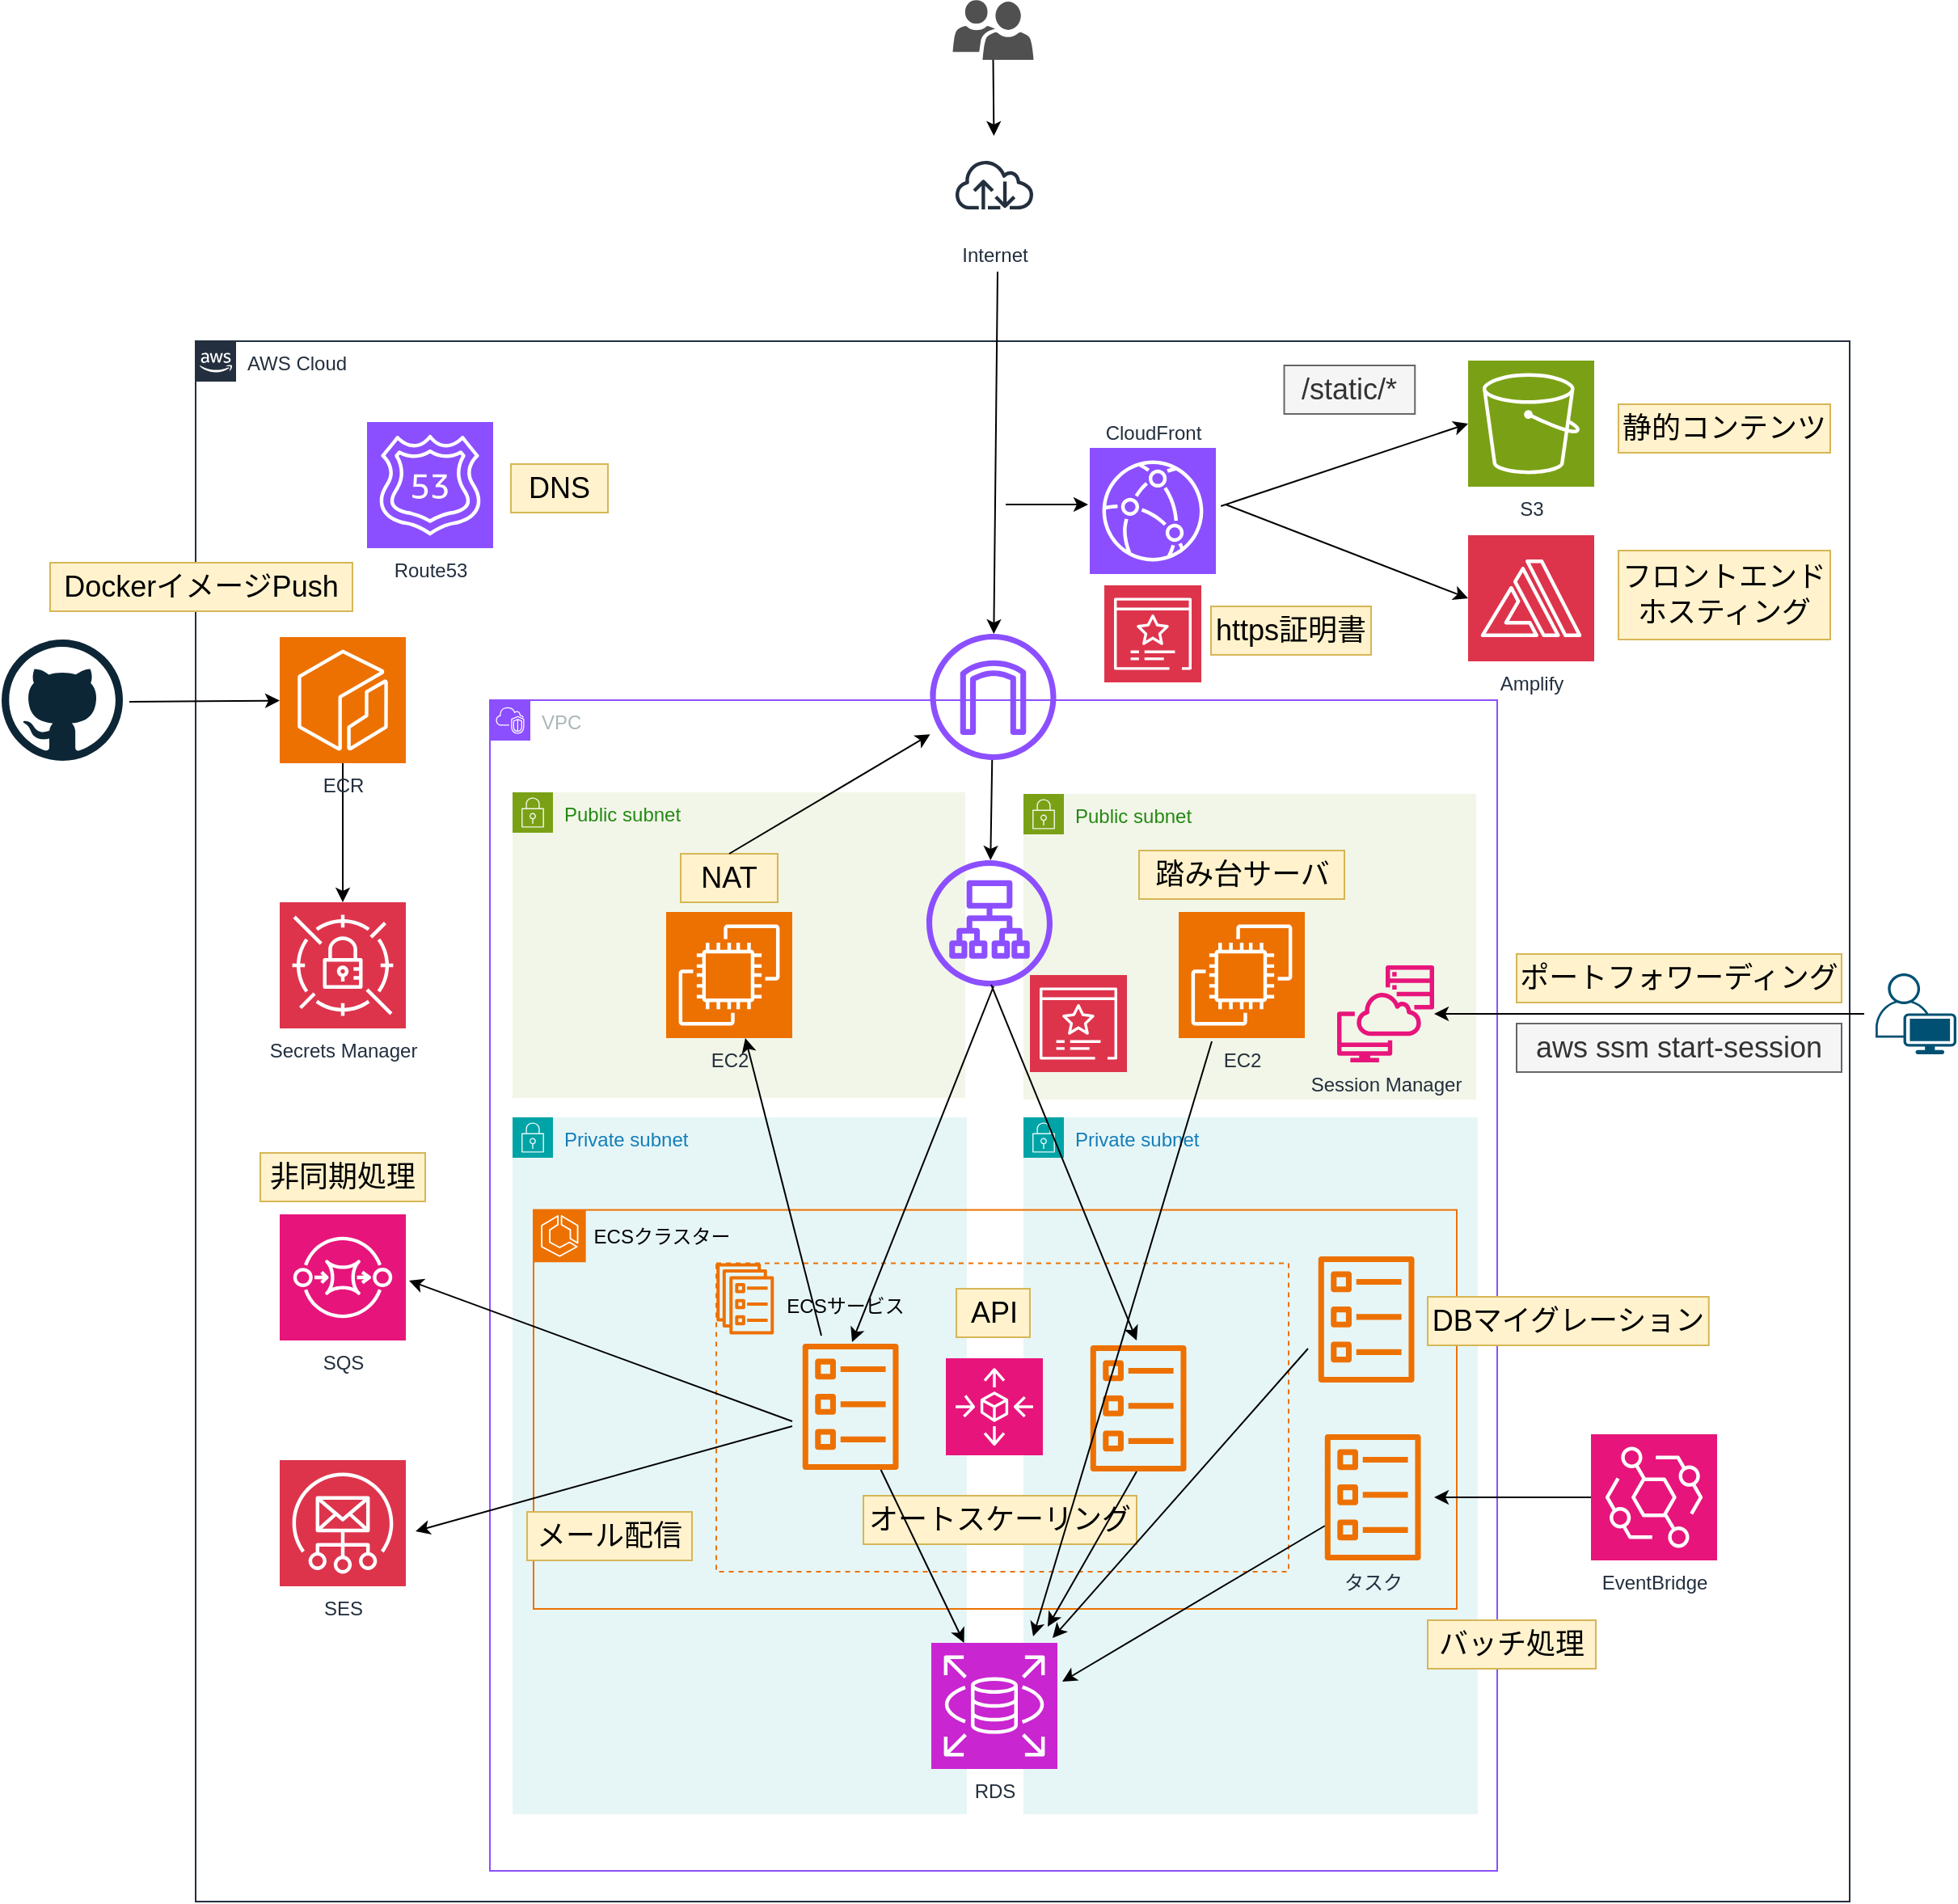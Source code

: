 <mxfile>
    <diagram id="M6GW4i6_IKV6BWa_rHXB" name="ページ1">
        <mxGraphModel dx="1725" dy="971" grid="0" gridSize="10" guides="1" tooltips="1" connect="1" arrows="1" fold="1" page="0" pageScale="1" pageWidth="827" pageHeight="1169" math="0" shadow="0">
            <root>
                <mxCell id="0"/>
                <mxCell id="1" value="AWS Cloud" style="locked=1;" parent="0"/>
                <mxCell id="2" value="AWS Cloud" style="points=[[0,0],[0.25,0],[0.5,0],[0.75,0],[1,0],[1,0.25],[1,0.5],[1,0.75],[1,1],[0.75,1],[0.5,1],[0.25,1],[0,1],[0,0.75],[0,0.5],[0,0.25]];outlineConnect=0;gradientColor=none;html=1;whiteSpace=wrap;fontSize=12;fontStyle=0;container=1;pointerEvents=0;collapsible=0;recursiveResize=0;shape=mxgraph.aws4.group;grIcon=mxgraph.aws4.group_aws_cloud_alt;strokeColor=#232F3E;fillColor=none;verticalAlign=top;align=left;spacingLeft=30;fontColor=#232F3E;dashed=0;" parent="1" vertex="1">
                    <mxGeometry x="47" y="13" width="1023" height="965" as="geometry"/>
                </mxCell>
                <mxCell id="99" value="" style="edgeStyle=none;orthogonalLoop=1;jettySize=auto;html=1;exitX=0.5;exitY=0;exitDx=0;exitDy=0;" parent="2" target="65" edge="1">
                    <mxGeometry width="80" relative="1" as="geometry">
                        <mxPoint x="-41" y="223" as="sourcePoint"/>
                        <mxPoint x="83" y="149" as="targetPoint"/>
                        <Array as="points"/>
                    </mxGeometry>
                </mxCell>
                <mxCell id="3" value="ネットワーク" style="locked=1;" parent="0"/>
                <mxCell id="5" value="VPC" style="points=[[0,0],[0.25,0],[0.5,0],[0.75,0],[1,0],[1,0.25],[1,0.5],[1,0.75],[1,1],[0.75,1],[0.5,1],[0.25,1],[0,1],[0,0.75],[0,0.5],[0,0.25]];outlineConnect=0;gradientColor=none;html=1;whiteSpace=wrap;fontSize=12;fontStyle=0;container=1;pointerEvents=0;collapsible=0;recursiveResize=0;shape=mxgraph.aws4.group;grIcon=mxgraph.aws4.group_vpc2;strokeColor=#8C4FFF;fillColor=none;verticalAlign=top;align=left;spacingLeft=30;fontColor=#AAB7B8;dashed=0;" parent="3" vertex="1">
                    <mxGeometry x="229" y="235" width="623" height="724" as="geometry"/>
                </mxCell>
                <mxCell id="4" value="Public subnet" style="points=[[0,0],[0.25,0],[0.5,0],[0.75,0],[1,0],[1,0.25],[1,0.5],[1,0.75],[1,1],[0.75,1],[0.5,1],[0.25,1],[0,1],[0,0.75],[0,0.5],[0,0.25]];outlineConnect=0;gradientColor=none;html=1;whiteSpace=wrap;fontSize=12;fontStyle=0;container=1;pointerEvents=0;collapsible=0;recursiveResize=0;shape=mxgraph.aws4.group;grIcon=mxgraph.aws4.group_security_group;grStroke=0;strokeColor=#7AA116;fillColor=#F2F6E8;verticalAlign=top;align=left;spacingLeft=30;fontColor=#248814;dashed=0;" parent="5" vertex="1">
                    <mxGeometry x="14" y="57" width="280" height="189" as="geometry"/>
                </mxCell>
                <mxCell id="16" value="Public subnet" style="points=[[0,0],[0.25,0],[0.5,0],[0.75,0],[1,0],[1,0.25],[1,0.5],[1,0.75],[1,1],[0.75,1],[0.5,1],[0.25,1],[0,1],[0,0.75],[0,0.5],[0,0.25]];outlineConnect=0;gradientColor=none;html=1;whiteSpace=wrap;fontSize=12;fontStyle=0;container=1;pointerEvents=0;collapsible=0;recursiveResize=0;shape=mxgraph.aws4.group;grIcon=mxgraph.aws4.group_security_group;grStroke=0;strokeColor=#7AA116;fillColor=#F2F6E8;verticalAlign=top;align=left;spacingLeft=30;fontColor=#248814;dashed=0;" parent="5" vertex="1">
                    <mxGeometry x="330" y="58" width="280" height="189" as="geometry"/>
                </mxCell>
                <mxCell id="29" value="Private subnet" style="points=[[0,0],[0.25,0],[0.5,0],[0.75,0],[1,0],[1,0.25],[1,0.5],[1,0.75],[1,1],[0.75,1],[0.5,1],[0.25,1],[0,1],[0,0.75],[0,0.5],[0,0.25]];outlineConnect=0;gradientColor=none;html=1;whiteSpace=wrap;fontSize=12;fontStyle=0;container=1;pointerEvents=0;collapsible=0;recursiveResize=0;shape=mxgraph.aws4.group;grIcon=mxgraph.aws4.group_security_group;grStroke=0;strokeColor=#00A4A6;fillColor=#E6F6F7;verticalAlign=top;align=left;spacingLeft=30;fontColor=#147EBA;dashed=0;" parent="5" vertex="1">
                    <mxGeometry x="14" y="258" width="281" height="431" as="geometry"/>
                </mxCell>
                <mxCell id="30" value="Private subnet" style="points=[[0,0],[0.25,0],[0.5,0],[0.75,0],[1,0],[1,0.25],[1,0.5],[1,0.75],[1,1],[0.75,1],[0.5,1],[0.25,1],[0,1],[0,0.75],[0,0.5],[0,0.25]];outlineConnect=0;gradientColor=none;html=1;whiteSpace=wrap;fontSize=12;fontStyle=0;container=1;pointerEvents=0;collapsible=0;recursiveResize=0;shape=mxgraph.aws4.group;grIcon=mxgraph.aws4.group_security_group;grStroke=0;strokeColor=#00A4A6;fillColor=#E6F6F7;verticalAlign=top;align=left;spacingLeft=30;fontColor=#147EBA;dashed=0;" parent="5" vertex="1">
                    <mxGeometry x="330" y="258" width="281" height="431" as="geometry"/>
                </mxCell>
                <mxCell id="42" value="ECSグループ" style="locked=1;" parent="0"/>
                <mxCell id="41" value="" style="group" parent="42" vertex="1" connectable="0">
                    <mxGeometry x="369" y="499" width="354" height="275" as="geometry"/>
                </mxCell>
                <mxCell id="36" value="" style="sketch=0;outlineConnect=0;fontColor=#232F3E;gradientColor=none;fillColor=#ED7100;strokeColor=none;dashed=0;verticalLabelPosition=top;verticalAlign=bottom;align=left;html=1;fontSize=12;fontStyle=0;aspect=fixed;pointerEvents=1;shape=mxgraph.aws4.ecs_service;labelPosition=right;" parent="41" vertex="1">
                    <mxGeometry y="84.234" width="35.75" height="44" as="geometry"/>
                </mxCell>
                <mxCell id="37" value="" style="whiteSpace=wrap;html=1;fillColor=none;strokeColor=light-dark(#ed7100, #ededed);dashed=1;" parent="41" vertex="1">
                    <mxGeometry y="84.234" width="354" height="190.766" as="geometry"/>
                </mxCell>
                <mxCell id="40" value="ECSサービス" style="text;strokeColor=none;align=center;fillColor=none;html=1;verticalAlign=middle;whiteSpace=wrap;rounded=0;" parent="41" vertex="1">
                    <mxGeometry x="30.004" y="92.564" width="100.237" height="37.162" as="geometry"/>
                </mxCell>
                <mxCell id="46" value="" style="group" parent="42" vertex="1" connectable="0">
                    <mxGeometry x="256" y="461" width="571" height="336" as="geometry"/>
                </mxCell>
                <mxCell id="43" value="" style="sketch=0;points=[[0,0,0],[0.25,0,0],[0.5,0,0],[0.75,0,0],[1,0,0],[0,1,0],[0.25,1,0],[0.5,1,0],[0.75,1,0],[1,1,0],[0,0.25,0],[0,0.5,0],[0,0.75,0],[1,0.25,0],[1,0.5,0],[1,0.75,0]];outlineConnect=0;fontColor=#232F3E;fillColor=#ED7100;strokeColor=#ffffff;dashed=0;verticalLabelPosition=bottom;verticalAlign=top;align=center;html=1;fontSize=12;fontStyle=0;aspect=fixed;shape=mxgraph.aws4.resourceIcon;resIcon=mxgraph.aws4.ecs;" parent="46" vertex="1">
                    <mxGeometry y="89.248" width="32.336" height="32.336" as="geometry"/>
                </mxCell>
                <mxCell id="48" value="" style="group" parent="46" vertex="1" connectable="0">
                    <mxGeometry y="89.25" width="571" height="246.75" as="geometry"/>
                </mxCell>
                <mxCell id="44" value="" style="whiteSpace=wrap;html=1;fillColor=none;strokeColor=light-dark(#ed7100, #ededed);" parent="48" vertex="1">
                    <mxGeometry y="0.004" width="571" height="246.746" as="geometry"/>
                </mxCell>
                <mxCell id="47" value="ECSクラスター" style="text;strokeColor=none;align=center;fillColor=none;html=1;verticalAlign=middle;whiteSpace=wrap;rounded=0;" parent="48" vertex="1">
                    <mxGeometry x="19.377" width="121.353" height="33.158" as="geometry"/>
                </mxCell>
                <mxCell id="9" value="サービス" style="" parent="0"/>
                <mxCell id="17" value="" style="group" parent="9" vertex="1" connectable="0">
                    <mxGeometry x="338" y="317" width="78" height="127" as="geometry"/>
                </mxCell>
                <mxCell id="10" value="EC2" style="sketch=0;points=[[0,0,0],[0.25,0,0],[0.5,0,0],[0.75,0,0],[1,0,0],[0,1,0],[0.25,1,0],[0.5,1,0],[0.75,1,0],[1,1,0],[0,0.25,0],[0,0.5,0],[0,0.75,0],[1,0.25,0],[1,0.5,0],[1,0.75,0]];outlineConnect=0;fontColor=#232F3E;fillColor=#ED7100;strokeColor=#ffffff;dashed=0;verticalLabelPosition=bottom;verticalAlign=top;align=center;html=1;fontSize=12;fontStyle=0;aspect=fixed;shape=mxgraph.aws4.resourceIcon;resIcon=mxgraph.aws4.ec2;" parent="17" vertex="1">
                    <mxGeometry y="49" width="78" height="78" as="geometry"/>
                </mxCell>
                <mxCell id="15" value="NAT" style="text;strokeColor=#d6b656;align=center;fillColor=#fff2cc;html=1;verticalAlign=middle;whiteSpace=wrap;rounded=0;fontSize=18;" parent="17" vertex="1">
                    <mxGeometry x="9" y="13" width="60" height="30" as="geometry"/>
                </mxCell>
                <mxCell id="18" value="" style="group" parent="9" vertex="1" connectable="0">
                    <mxGeometry x="655" y="317" width="78" height="127" as="geometry"/>
                </mxCell>
                <mxCell id="19" value="EC2" style="sketch=0;points=[[0,0,0],[0.25,0,0],[0.5,0,0],[0.75,0,0],[1,0,0],[0,1,0],[0.25,1,0],[0.5,1,0],[0.75,1,0],[1,1,0],[0,0.25,0],[0,0.5,0],[0,0.75,0],[1,0.25,0],[1,0.5,0],[1,0.75,0]];outlineConnect=0;fontColor=#232F3E;fillColor=#ED7100;strokeColor=#ffffff;dashed=0;verticalLabelPosition=bottom;verticalAlign=top;align=center;html=1;fontSize=12;fontStyle=0;aspect=fixed;shape=mxgraph.aws4.resourceIcon;resIcon=mxgraph.aws4.ec2;" parent="18" vertex="1">
                    <mxGeometry y="49" width="78" height="78" as="geometry"/>
                </mxCell>
                <mxCell id="20" value="踏み台サーバ" style="text;strokeColor=#d6b656;align=center;fillColor=#fff2cc;html=1;verticalAlign=middle;whiteSpace=wrap;rounded=0;fontSize=18;" parent="18" vertex="1">
                    <mxGeometry x="-24.5" y="11" width="127" height="30" as="geometry"/>
                </mxCell>
                <mxCell id="21" value="" style="sketch=0;outlineConnect=0;fontColor=#232F3E;gradientColor=none;fillColor=#8C4FFF;strokeColor=none;dashed=0;verticalLabelPosition=bottom;verticalAlign=top;align=center;html=1;fontSize=12;fontStyle=0;aspect=fixed;pointerEvents=1;shape=mxgraph.aws4.application_load_balancer;" parent="9" vertex="1">
                    <mxGeometry x="499" y="334" width="78" height="78" as="geometry"/>
                </mxCell>
                <mxCell id="22" value="Session Manager" style="sketch=0;outlineConnect=0;fontColor=#232F3E;gradientColor=none;fillColor=#E7157B;strokeColor=none;dashed=0;verticalLabelPosition=bottom;verticalAlign=top;align=center;html=1;fontSize=12;fontStyle=0;aspect=fixed;pointerEvents=1;shape=mxgraph.aws4.systems_manager_session_manager;" parent="9" vertex="1">
                    <mxGeometry x="753" y="399" width="60" height="60" as="geometry"/>
                </mxCell>
                <mxCell id="26" value="" style="sketch=0;points=[[0,0,0],[0.25,0,0],[0.5,0,0],[0.75,0,0],[1,0,0],[0,1,0],[0.25,1,0],[0.5,1,0],[0.75,1,0],[1,1,0],[0,0.25,0],[0,0.5,0],[0,0.75,0],[1,0.25,0],[1,0.5,0],[1,0.75,0]];outlineConnect=0;fontColor=#232F3E;fillColor=#DD344C;strokeColor=#ffffff;dashed=0;verticalLabelPosition=bottom;verticalAlign=top;align=center;html=1;fontSize=12;fontStyle=0;aspect=fixed;shape=mxgraph.aws4.resourceIcon;resIcon=mxgraph.aws4.certificate_manager_3;" parent="9" vertex="1">
                    <mxGeometry x="563" y="405" width="60" height="60" as="geometry"/>
                </mxCell>
                <mxCell id="27" value="ポートフォワーディング" style="text;strokeColor=#d6b656;align=center;fillColor=#fff2cc;html=1;verticalAlign=middle;whiteSpace=wrap;rounded=0;fontSize=18;" parent="9" vertex="1">
                    <mxGeometry x="864" y="392" width="201" height="30" as="geometry"/>
                </mxCell>
                <mxCell id="28" value="aws ssm start-session" style="text;strokeColor=#666666;align=center;fillColor=#f5f5f5;html=1;verticalAlign=middle;whiteSpace=wrap;rounded=0;fontSize=18;fontColor=#333333;" parent="9" vertex="1">
                    <mxGeometry x="864" y="435" width="201" height="30" as="geometry"/>
                </mxCell>
                <mxCell id="31" value="" style="sketch=0;points=[[0,0,0],[0.25,0,0],[0.5,0,0],[0.75,0,0],[1,0,0],[0,1,0],[0.25,1,0],[0.5,1,0],[0.75,1,0],[1,1,0],[0,0.25,0],[0,0.5,0],[0,0.75,0],[1,0.25,0],[1,0.5,0],[1,0.75,0]];points=[[0,0,0],[0.25,0,0],[0.5,0,0],[0.75,0,0],[1,0,0],[0,1,0],[0.25,1,0],[0.5,1,0],[0.75,1,0],[1,1,0],[0,0.25,0],[0,0.5,0],[0,0.75,0],[1,0.25,0],[1,0.5,0],[1,0.75,0]];outlineConnect=0;fontColor=#232F3E;fillColor=#E7157B;strokeColor=#ffffff;dashed=0;verticalLabelPosition=bottom;verticalAlign=top;align=center;html=1;fontSize=12;fontStyle=0;aspect=fixed;shape=mxgraph.aws4.resourceIcon;resIcon=mxgraph.aws4.autoscaling;" parent="9" vertex="1">
                    <mxGeometry x="511" y="642" width="60" height="60" as="geometry"/>
                </mxCell>
                <mxCell id="32" value="オートスケーリング" style="text;strokeColor=#d6b656;align=center;fillColor=#fff2cc;html=1;verticalAlign=middle;whiteSpace=wrap;rounded=0;fontSize=18;" parent="9" vertex="1">
                    <mxGeometry x="460" y="727" width="169" height="30" as="geometry"/>
                </mxCell>
                <mxCell id="33" value="API" style="text;strokeColor=#d6b656;align=center;fillColor=#fff2cc;html=1;verticalAlign=middle;whiteSpace=wrap;rounded=0;fontSize=18;" parent="9" vertex="1">
                    <mxGeometry x="517.5" y="599" width="45.5" height="30" as="geometry"/>
                </mxCell>
                <mxCell id="34" value="" style="sketch=0;outlineConnect=0;fontColor=#232F3E;gradientColor=none;fillColor=#ED7100;strokeColor=none;dashed=0;verticalLabelPosition=bottom;verticalAlign=top;align=center;html=1;fontSize=12;fontStyle=0;aspect=fixed;pointerEvents=1;shape=mxgraph.aws4.ecs_task;" parent="9" vertex="1">
                    <mxGeometry x="422" y="633" width="60.13" height="78" as="geometry"/>
                </mxCell>
                <mxCell id="35" value="" style="sketch=0;outlineConnect=0;fontColor=#232F3E;gradientColor=none;fillColor=#ED7100;strokeColor=none;dashed=0;verticalLabelPosition=bottom;verticalAlign=top;align=center;html=1;fontSize=12;fontStyle=0;aspect=fixed;pointerEvents=1;shape=mxgraph.aws4.ecs_task;" parent="9" vertex="1">
                    <mxGeometry x="600" y="634" width="60.13" height="78" as="geometry"/>
                </mxCell>
                <mxCell id="49" value="タスク" style="sketch=0;outlineConnect=0;fontColor=#232F3E;gradientColor=none;fillColor=#ED7100;strokeColor=none;dashed=0;verticalLabelPosition=bottom;verticalAlign=top;align=center;html=1;fontSize=12;fontStyle=0;aspect=fixed;pointerEvents=1;shape=mxgraph.aws4.ecs_task;" parent="9" vertex="1">
                    <mxGeometry x="745" y="689" width="60.13" height="78" as="geometry"/>
                </mxCell>
                <mxCell id="50" value="" style="sketch=0;outlineConnect=0;fontColor=#232F3E;gradientColor=none;fillColor=#ED7100;strokeColor=none;dashed=0;verticalLabelPosition=bottom;verticalAlign=top;align=center;html=1;fontSize=12;fontStyle=0;aspect=fixed;pointerEvents=1;shape=mxgraph.aws4.ecs_task;" parent="9" vertex="1">
                    <mxGeometry x="741" y="579" width="60.13" height="78" as="geometry"/>
                </mxCell>
                <mxCell id="51" value="RDS" style="sketch=0;points=[[0,0,0],[0.25,0,0],[0.5,0,0],[0.75,0,0],[1,0,0],[0,1,0],[0.25,1,0],[0.5,1,0],[0.75,1,0],[1,1,0],[0,0.25,0],[0,0.5,0],[0,0.75,0],[1,0.25,0],[1,0.5,0],[1,0.75,0]];outlineConnect=0;fontColor=#232F3E;fillColor=#C925D1;strokeColor=#ffffff;dashed=0;verticalLabelPosition=bottom;verticalAlign=top;align=center;html=1;fontSize=12;fontStyle=0;aspect=fixed;shape=mxgraph.aws4.resourceIcon;resIcon=mxgraph.aws4.rds;" parent="9" vertex="1">
                    <mxGeometry x="502" y="818" width="78" height="78" as="geometry"/>
                </mxCell>
                <mxCell id="53" value="" style="edgeStyle=none;orthogonalLoop=1;jettySize=auto;html=1;" parent="9" source="49" edge="1">
                    <mxGeometry width="80" relative="1" as="geometry">
                        <mxPoint x="655" y="772" as="sourcePoint"/>
                        <mxPoint x="583" y="842" as="targetPoint"/>
                        <Array as="points"/>
                    </mxGeometry>
                </mxCell>
                <mxCell id="54" value="" style="edgeStyle=none;orthogonalLoop=1;jettySize=auto;html=1;" parent="9" edge="1">
                    <mxGeometry width="80" relative="1" as="geometry">
                        <mxPoint x="735" y="636" as="sourcePoint"/>
                        <mxPoint x="577" y="815" as="targetPoint"/>
                        <Array as="points"/>
                    </mxGeometry>
                </mxCell>
                <mxCell id="55" value="" style="edgeStyle=none;orthogonalLoop=1;jettySize=auto;html=1;" parent="9" edge="1">
                    <mxGeometry width="80" relative="1" as="geometry">
                        <mxPoint x="675.5" y="446" as="sourcePoint"/>
                        <mxPoint x="565" y="814" as="targetPoint"/>
                        <Array as="points"/>
                    </mxGeometry>
                </mxCell>
                <mxCell id="56" value="" style="edgeStyle=none;orthogonalLoop=1;jettySize=auto;html=1;" parent="9" edge="1">
                    <mxGeometry width="80" relative="1" as="geometry">
                        <mxPoint x="540.5" y="412" as="sourcePoint"/>
                        <mxPoint x="453" y="632" as="targetPoint"/>
                        <Array as="points"/>
                    </mxGeometry>
                </mxCell>
                <mxCell id="57" value="" style="edgeStyle=none;orthogonalLoop=1;jettySize=auto;html=1;exitX=0.513;exitY=0.987;exitDx=0;exitDy=0;exitPerimeter=0;" parent="9" source="21" edge="1">
                    <mxGeometry width="80" relative="1" as="geometry">
                        <mxPoint x="550.5" y="422" as="sourcePoint"/>
                        <mxPoint x="629" y="631" as="targetPoint"/>
                        <Array as="points"/>
                    </mxGeometry>
                </mxCell>
                <mxCell id="58" value="" style="edgeStyle=none;orthogonalLoop=1;jettySize=auto;html=1;" parent="9" target="10" edge="1">
                    <mxGeometry width="80" relative="1" as="geometry">
                        <mxPoint x="434" y="628" as="sourcePoint"/>
                        <mxPoint x="328.5" y="822" as="targetPoint"/>
                        <Array as="points"/>
                    </mxGeometry>
                </mxCell>
                <mxCell id="59" value="" style="sketch=0;outlineConnect=0;fontColor=#232F3E;gradientColor=none;fillColor=#8C4FFF;strokeColor=none;dashed=0;verticalLabelPosition=bottom;verticalAlign=top;align=center;html=1;fontSize=12;fontStyle=0;aspect=fixed;pointerEvents=1;shape=mxgraph.aws4.internet_gateway;" parent="9" vertex="1">
                    <mxGeometry x="501.25" y="194" width="78" height="78" as="geometry"/>
                </mxCell>
                <mxCell id="60" value="" style="edgeStyle=none;orthogonalLoop=1;jettySize=auto;html=1;" parent="9" source="59" target="21" edge="1">
                    <mxGeometry width="80" relative="1" as="geometry">
                        <mxPoint x="513" y="439" as="sourcePoint"/>
                        <mxPoint x="466" y="255" as="targetPoint"/>
                        <Array as="points"/>
                    </mxGeometry>
                </mxCell>
                <mxCell id="61" value="" style="edgeStyle=none;orthogonalLoop=1;jettySize=auto;html=1;exitX=0.5;exitY=0;exitDx=0;exitDy=0;" parent="9" source="15" target="59" edge="1">
                    <mxGeometry width="80" relative="1" as="geometry">
                        <mxPoint x="413" y="244" as="sourcePoint"/>
                        <mxPoint x="412" y="306" as="targetPoint"/>
                        <Array as="points"/>
                    </mxGeometry>
                </mxCell>
                <mxCell id="62" value="SES" style="sketch=0;points=[[0,0,0],[0.25,0,0],[0.5,0,0],[0.75,0,0],[1,0,0],[0,1,0],[0.25,1,0],[0.5,1,0],[0.75,1,0],[1,1,0],[0,0.25,0],[0,0.5,0],[0,0.75,0],[1,0.25,0],[1,0.5,0],[1,0.75,0]];outlineConnect=0;fontColor=#232F3E;fillColor=#DD344C;strokeColor=#ffffff;dashed=0;verticalLabelPosition=bottom;verticalAlign=top;align=center;html=1;fontSize=12;fontStyle=0;aspect=fixed;shape=mxgraph.aws4.resourceIcon;resIcon=mxgraph.aws4.simple_email_service;" parent="9" vertex="1">
                    <mxGeometry x="99" y="705" width="78" height="78" as="geometry"/>
                </mxCell>
                <mxCell id="63" value="SQS" style="sketch=0;points=[[0,0,0],[0.25,0,0],[0.5,0,0],[0.75,0,0],[1,0,0],[0,1,0],[0.25,1,0],[0.5,1,0],[0.75,1,0],[1,1,0],[0,0.25,0],[0,0.5,0],[0,0.75,0],[1,0.25,0],[1,0.5,0],[1,0.75,0]];outlineConnect=0;fontColor=#232F3E;fillColor=#E7157B;strokeColor=#ffffff;dashed=0;verticalLabelPosition=bottom;verticalAlign=top;align=center;html=1;fontSize=12;fontStyle=0;aspect=fixed;shape=mxgraph.aws4.resourceIcon;resIcon=mxgraph.aws4.sqs;" parent="9" vertex="1">
                    <mxGeometry x="99" y="553" width="78" height="78" as="geometry"/>
                </mxCell>
                <mxCell id="64" value="Secrets Manager" style="sketch=0;points=[[0,0,0],[0.25,0,0],[0.5,0,0],[0.75,0,0],[1,0,0],[0,1,0],[0.25,1,0],[0.5,1,0],[0.75,1,0],[1,1,0],[0,0.25,0],[0,0.5,0],[0,0.75,0],[1,0.25,0],[1,0.5,0],[1,0.75,0]];outlineConnect=0;fontColor=#232F3E;fillColor=#DD344C;strokeColor=#ffffff;dashed=0;verticalLabelPosition=bottom;verticalAlign=top;align=center;html=1;fontSize=12;fontStyle=0;aspect=fixed;shape=mxgraph.aws4.resourceIcon;resIcon=mxgraph.aws4.secrets_manager;" parent="9" vertex="1">
                    <mxGeometry x="99" y="360" width="78" height="78" as="geometry"/>
                </mxCell>
                <mxCell id="102" value="" style="edgeStyle=none;html=1;" edge="1" parent="9" source="65" target="64">
                    <mxGeometry relative="1" as="geometry"/>
                </mxCell>
                <mxCell id="65" value="ECR" style="sketch=0;points=[[0,0,0],[0.25,0,0],[0.5,0,0],[0.75,0,0],[1,0,0],[0,1,0],[0.25,1,0],[0.5,1,0],[0.75,1,0],[1,1,0],[0,0.25,0],[0,0.5,0],[0,0.75,0],[1,0.25,0],[1,0.5,0],[1,0.75,0]];outlineConnect=0;fontColor=#232F3E;fillColor=#ED7100;strokeColor=#ffffff;dashed=0;verticalLabelPosition=bottom;verticalAlign=top;align=center;html=1;fontSize=12;fontStyle=0;aspect=fixed;shape=mxgraph.aws4.resourceIcon;resIcon=mxgraph.aws4.ecr;" parent="9" vertex="1">
                    <mxGeometry x="99" y="196" width="78" height="78" as="geometry"/>
                </mxCell>
                <mxCell id="66" value="CloudFront" style="sketch=0;points=[[0,0,0],[0.25,0,0],[0.5,0,0],[0.75,0,0],[1,0,0],[0,1,0],[0.25,1,0],[0.5,1,0],[0.75,1,0],[1,1,0],[0,0.25,0],[0,0.5,0],[0,0.75,0],[1,0.25,0],[1,0.5,0],[1,0.75,0]];outlineConnect=0;fontColor=#232F3E;fillColor=#8C4FFF;strokeColor=#ffffff;dashed=0;verticalLabelPosition=top;verticalAlign=bottom;align=center;html=1;fontSize=12;fontStyle=0;aspect=fixed;shape=mxgraph.aws4.resourceIcon;resIcon=mxgraph.aws4.cloudfront;labelPosition=center;" parent="9" vertex="1">
                    <mxGeometry x="600" y="79" width="78" height="78" as="geometry"/>
                </mxCell>
                <mxCell id="67" value="" style="sketch=0;points=[[0,0,0],[0.25,0,0],[0.5,0,0],[0.75,0,0],[1,0,0],[0,1,0],[0.25,1,0],[0.5,1,0],[0.75,1,0],[1,1,0],[0,0.25,0],[0,0.5,0],[0,0.75,0],[1,0.25,0],[1,0.5,0],[1,0.75,0]];outlineConnect=0;fontColor=#232F3E;fillColor=#DD344C;strokeColor=#ffffff;dashed=0;verticalLabelPosition=bottom;verticalAlign=top;align=center;html=1;fontSize=12;fontStyle=0;aspect=fixed;shape=mxgraph.aws4.resourceIcon;resIcon=mxgraph.aws4.certificate_manager_3;" parent="9" vertex="1">
                    <mxGeometry x="609" y="164" width="60" height="60" as="geometry"/>
                </mxCell>
                <mxCell id="69" value="S3" style="sketch=0;points=[[0,0,0],[0.25,0,0],[0.5,0,0],[0.75,0,0],[1,0,0],[0,1,0],[0.25,1,0],[0.5,1,0],[0.75,1,0],[1,1,0],[0,0.25,0],[0,0.5,0],[0,0.75,0],[1,0.25,0],[1,0.5,0],[1,0.75,0]];outlineConnect=0;fontColor=#232F3E;fillColor=#7AA116;strokeColor=#ffffff;dashed=0;verticalLabelPosition=bottom;verticalAlign=top;align=center;html=1;fontSize=12;fontStyle=0;aspect=fixed;shape=mxgraph.aws4.resourceIcon;resIcon=mxgraph.aws4.s3;" parent="9" vertex="1">
                    <mxGeometry x="834" y="25" width="78" height="78" as="geometry"/>
                </mxCell>
                <mxCell id="70" value="Amplify" style="sketch=0;points=[[0,0,0],[0.25,0,0],[0.5,0,0],[0.75,0,0],[1,0,0],[0,1,0],[0.25,1,0],[0.5,1,0],[0.75,1,0],[1,1,0],[0,0.25,0],[0,0.5,0],[0,0.75,0],[1,0.25,0],[1,0.5,0],[1,0.75,0]];outlineConnect=0;fontColor=#232F3E;fillColor=#DD344C;strokeColor=#ffffff;dashed=0;verticalLabelPosition=bottom;verticalAlign=top;align=center;html=1;fontSize=12;fontStyle=0;aspect=fixed;shape=mxgraph.aws4.resourceIcon;resIcon=mxgraph.aws4.amplify;" parent="9" vertex="1">
                    <mxGeometry x="834" y="133" width="78" height="78" as="geometry"/>
                </mxCell>
                <mxCell id="71" value="" style="group" parent="9" vertex="1" connectable="0">
                    <mxGeometry x="153" y="63" width="149" height="78" as="geometry"/>
                </mxCell>
                <mxCell id="6" value="Route53" style="sketch=0;points=[[0,0,0],[0.25,0,0],[0.5,0,0],[0.75,0,0],[1,0,0],[0,1,0],[0.25,1,0],[0.5,1,0],[0.75,1,0],[1,1,0],[0,0.25,0],[0,0.5,0],[0,0.75,0],[1,0.25,0],[1,0.5,0],[1,0.75,0]];outlineConnect=0;fontColor=#232F3E;fillColor=#8C4FFF;strokeColor=#ffffff;dashed=0;verticalLabelPosition=bottom;verticalAlign=top;align=center;html=1;fontSize=12;fontStyle=0;aspect=fixed;shape=mxgraph.aws4.resourceIcon;resIcon=mxgraph.aws4.route_53;" parent="71" vertex="1">
                    <mxGeometry width="78" height="78" as="geometry"/>
                </mxCell>
                <mxCell id="68" value="DNS" style="text;strokeColor=#d6b656;align=center;fillColor=#fff2cc;html=1;verticalAlign=middle;whiteSpace=wrap;rounded=0;fontSize=18;" parent="71" vertex="1">
                    <mxGeometry x="89" y="26" width="60" height="30" as="geometry"/>
                </mxCell>
                <mxCell id="72" value="EventBridge" style="sketch=0;points=[[0,0,0],[0.25,0,0],[0.5,0,0],[0.75,0,0],[1,0,0],[0,1,0],[0.25,1,0],[0.5,1,0],[0.75,1,0],[1,1,0],[0,0.25,0],[0,0.5,0],[0,0.75,0],[1,0.25,0],[1,0.5,0],[1,0.75,0]];outlineConnect=0;fontColor=#232F3E;fillColor=#E7157B;strokeColor=#ffffff;dashed=0;verticalLabelPosition=bottom;verticalAlign=top;align=center;html=1;fontSize=12;fontStyle=0;aspect=fixed;shape=mxgraph.aws4.resourceIcon;resIcon=mxgraph.aws4.eventbridge;" parent="9" vertex="1">
                    <mxGeometry x="910" y="689" width="78" height="78" as="geometry"/>
                </mxCell>
                <mxCell id="73" value="" style="dashed=0;outlineConnect=0;html=1;align=center;labelPosition=center;verticalLabelPosition=bottom;verticalAlign=top;shape=mxgraph.weblogos.github" parent="9" vertex="1">
                    <mxGeometry x="-73" y="197.5" width="75" height="75" as="geometry"/>
                </mxCell>
                <mxCell id="75" value="" style="sketch=0;pointerEvents=1;shadow=0;dashed=0;html=1;strokeColor=none;labelPosition=center;verticalLabelPosition=bottom;verticalAlign=top;align=center;fillColor=#505050;shape=mxgraph.mscae.intune.user_group" parent="9" vertex="1">
                    <mxGeometry x="515.25" y="-198" width="50" height="37" as="geometry"/>
                </mxCell>
                <mxCell id="76" value="" style="points=[[0.35,0,0],[0.98,0.51,0],[1,0.71,0],[0.67,1,0],[0,0.795,0],[0,0.65,0]];verticalLabelPosition=bottom;sketch=0;html=1;verticalAlign=top;aspect=fixed;align=center;pointerEvents=1;shape=mxgraph.cisco19.user;fillColor=#005073;strokeColor=none;" parent="9" vertex="1">
                    <mxGeometry x="1086" y="404" width="50" height="50" as="geometry"/>
                </mxCell>
                <mxCell id="77" value="Internet" style="sketch=0;outlineConnect=0;fontColor=#232F3E;gradientColor=none;strokeColor=#232F3E;fillColor=#ffffff;dashed=0;verticalLabelPosition=bottom;verticalAlign=top;align=center;html=1;fontSize=12;fontStyle=0;aspect=fixed;shape=mxgraph.aws4.resourceIcon;resIcon=mxgraph.aws4.internet;" parent="9" vertex="1">
                    <mxGeometry x="511" y="-114" width="60" height="60" as="geometry"/>
                </mxCell>
                <mxCell id="78" value="DockerイメージPush" style="text;strokeColor=#d6b656;align=center;fillColor=#fff2cc;html=1;verticalAlign=middle;whiteSpace=wrap;rounded=0;fontSize=18;" parent="9" vertex="1">
                    <mxGeometry x="-43" y="150" width="187" height="30" as="geometry"/>
                </mxCell>
                <mxCell id="79" value="https証明書" style="text;strokeColor=#d6b656;align=center;fillColor=#fff2cc;html=1;verticalAlign=middle;whiteSpace=wrap;rounded=0;fontSize=18;" parent="9" vertex="1">
                    <mxGeometry x="675" y="177" width="99" height="30" as="geometry"/>
                </mxCell>
                <mxCell id="80" value="静的コンテンツ" style="text;strokeColor=#d6b656;align=center;fillColor=#fff2cc;html=1;verticalAlign=middle;whiteSpace=wrap;rounded=0;fontSize=18;" parent="9" vertex="1">
                    <mxGeometry x="927" y="52" width="131" height="30" as="geometry"/>
                </mxCell>
                <mxCell id="81" value="フロントエンド&lt;div&gt;ホスティング&lt;/div&gt;" style="text;strokeColor=#d6b656;align=center;fillColor=#fff2cc;html=1;verticalAlign=middle;whiteSpace=wrap;rounded=0;fontSize=18;" parent="9" vertex="1">
                    <mxGeometry x="927" y="142.5" width="131" height="55" as="geometry"/>
                </mxCell>
                <mxCell id="83" value="DBマイグレーション" style="text;strokeColor=#d6b656;align=center;fillColor=#fff2cc;html=1;verticalAlign=middle;whiteSpace=wrap;rounded=0;fontSize=18;" parent="9" vertex="1">
                    <mxGeometry x="809" y="604" width="173.87" height="30" as="geometry"/>
                </mxCell>
                <mxCell id="84" value="" style="edgeStyle=none;orthogonalLoop=1;jettySize=auto;html=1;exitX=0;exitY=0.5;exitDx=0;exitDy=0;exitPerimeter=0;" parent="9" source="72" edge="1">
                    <mxGeometry width="80" relative="1" as="geometry">
                        <mxPoint x="833.93" y="908" as="sourcePoint"/>
                        <mxPoint x="813" y="728" as="targetPoint"/>
                        <Array as="points"/>
                    </mxGeometry>
                </mxCell>
                <mxCell id="85" value="バッチ処理" style="text;strokeColor=#d6b656;align=center;fillColor=#fff2cc;html=1;verticalAlign=middle;whiteSpace=wrap;rounded=0;fontSize=18;" parent="9" vertex="1">
                    <mxGeometry x="809" y="804" width="104" height="30" as="geometry"/>
                </mxCell>
                <mxCell id="86" value="" style="edgeStyle=none;orthogonalLoop=1;jettySize=auto;html=1;" parent="9" target="22" edge="1">
                    <mxGeometry width="80" relative="1" as="geometry">
                        <mxPoint x="1079" y="429" as="sourcePoint"/>
                        <mxPoint x="978" y="794" as="targetPoint"/>
                        <Array as="points"/>
                    </mxGeometry>
                </mxCell>
                <mxCell id="87" value="" style="edgeStyle=none;orthogonalLoop=1;jettySize=auto;html=1;" parent="9" edge="1">
                    <mxGeometry width="80" relative="1" as="geometry">
                        <mxPoint x="416" y="684" as="sourcePoint"/>
                        <mxPoint x="183" y="749" as="targetPoint"/>
                        <Array as="points"/>
                    </mxGeometry>
                </mxCell>
                <mxCell id="88" value="メール配信" style="text;strokeColor=#d6b656;align=center;fillColor=#fff2cc;html=1;verticalAlign=middle;whiteSpace=wrap;rounded=0;fontSize=18;" parent="9" vertex="1">
                    <mxGeometry x="252" y="737" width="102" height="30" as="geometry"/>
                </mxCell>
                <mxCell id="89" value="" style="edgeStyle=none;orthogonalLoop=1;jettySize=auto;html=1;" parent="9" edge="1">
                    <mxGeometry width="80" relative="1" as="geometry">
                        <mxPoint x="416" y="681" as="sourcePoint"/>
                        <mxPoint x="179" y="594" as="targetPoint"/>
                        <Array as="points"/>
                    </mxGeometry>
                </mxCell>
                <mxCell id="90" value="非同期処理" style="text;strokeColor=#d6b656;align=center;fillColor=#fff2cc;html=1;verticalAlign=middle;whiteSpace=wrap;rounded=0;fontSize=18;" parent="9" vertex="1">
                    <mxGeometry x="87" y="515" width="102" height="30" as="geometry"/>
                </mxCell>
                <mxCell id="92" value="/static/*" style="text;strokeColor=#666666;align=center;fillColor=#f5f5f5;html=1;verticalAlign=middle;whiteSpace=wrap;rounded=0;fontSize=18;fontColor=#333333;" parent="9" vertex="1">
                    <mxGeometry x="720.26" y="28" width="80.87" height="30" as="geometry"/>
                </mxCell>
                <mxCell id="93" value="" style="edgeStyle=none;orthogonalLoop=1;jettySize=auto;html=1;exitX=0.5;exitY=0;exitDx=0;exitDy=0;entryX=0;entryY=0.5;entryDx=0;entryDy=0;entryPerimeter=0;" parent="9" target="69" edge="1">
                    <mxGeometry width="80" relative="1" as="geometry">
                        <mxPoint x="681.13" y="115" as="sourcePoint"/>
                        <mxPoint x="805" y="70" as="targetPoint"/>
                        <Array as="points"/>
                    </mxGeometry>
                </mxCell>
                <mxCell id="94" value="" style="edgeStyle=none;orthogonalLoop=1;jettySize=auto;html=1;entryX=0;entryY=0.5;entryDx=0;entryDy=0;entryPerimeter=0;" parent="9" target="70" edge="1">
                    <mxGeometry width="80" relative="1" as="geometry">
                        <mxPoint x="684" y="114" as="sourcePoint"/>
                        <mxPoint x="815" y="80" as="targetPoint"/>
                        <Array as="points"/>
                    </mxGeometry>
                </mxCell>
                <mxCell id="95" value="" style="edgeStyle=none;orthogonalLoop=1;jettySize=auto;html=1;" parent="9" target="59" edge="1">
                    <mxGeometry width="80" relative="1" as="geometry">
                        <mxPoint x="543" y="-30" as="sourcePoint"/>
                        <mxPoint x="455" y="153" as="targetPoint"/>
                        <Array as="points"/>
                    </mxGeometry>
                </mxCell>
                <mxCell id="96" value="" style="edgeStyle=none;orthogonalLoop=1;jettySize=auto;html=1;" parent="9" edge="1">
                    <mxGeometry width="80" relative="1" as="geometry">
                        <mxPoint x="548" y="114" as="sourcePoint"/>
                        <mxPoint x="599" y="114" as="targetPoint"/>
                        <Array as="points"/>
                    </mxGeometry>
                </mxCell>
                <mxCell id="98" value="" style="edgeStyle=none;orthogonalLoop=1;jettySize=auto;html=1;exitX=0.5;exitY=1;exitDx=0;exitDy=0;exitPerimeter=0;" parent="9" source="75" target="77" edge="1">
                    <mxGeometry width="80" relative="1" as="geometry">
                        <mxPoint x="558" y="124" as="sourcePoint"/>
                        <mxPoint x="609" y="124" as="targetPoint"/>
                        <Array as="points"/>
                    </mxGeometry>
                </mxCell>
                <mxCell id="100" value="" style="edgeStyle=none;orthogonalLoop=1;jettySize=auto;html=1;" parent="9" source="34" target="51" edge="1">
                    <mxGeometry width="80" relative="1" as="geometry">
                        <mxPoint x="347" y="894" as="sourcePoint"/>
                        <mxPoint x="471" y="820" as="targetPoint"/>
                        <Array as="points"/>
                    </mxGeometry>
                </mxCell>
                <mxCell id="101" value="" style="edgeStyle=none;orthogonalLoop=1;jettySize=auto;html=1;" parent="9" edge="1">
                    <mxGeometry width="80" relative="1" as="geometry">
                        <mxPoint x="629" y="712" as="sourcePoint"/>
                        <mxPoint x="574" y="808" as="targetPoint"/>
                        <Array as="points"/>
                    </mxGeometry>
                </mxCell>
            </root>
        </mxGraphModel>
    </diagram>
</mxfile>